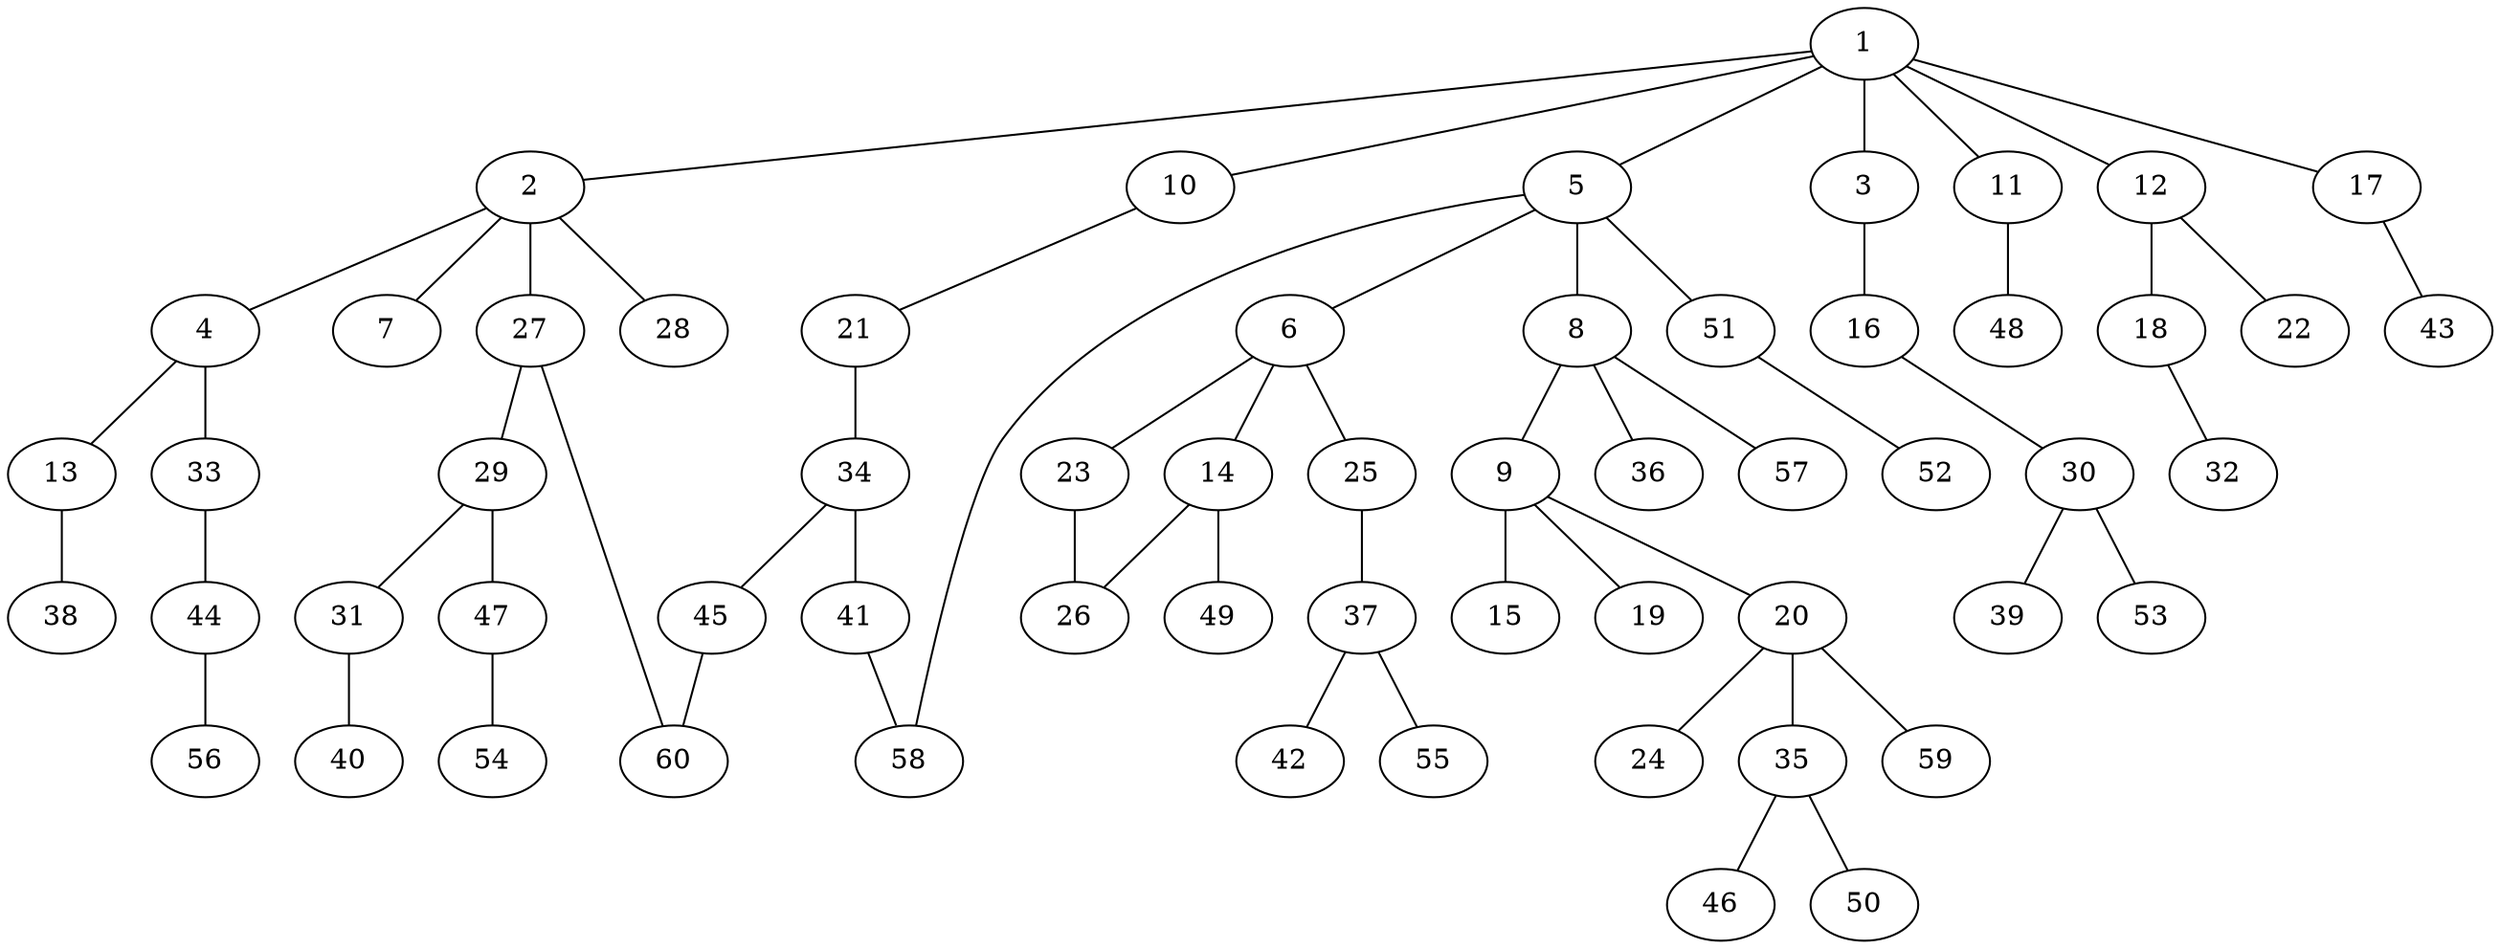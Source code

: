 graph graphname {1--2
1--3
1--5
1--10
1--11
1--12
1--17
2--4
2--7
2--27
2--28
3--16
4--13
4--33
5--6
5--8
5--51
5--58
6--14
6--23
6--25
8--9
8--36
8--57
9--15
9--19
9--20
10--21
11--48
12--18
12--22
13--38
14--26
14--49
16--30
17--43
18--32
20--24
20--35
20--59
21--34
23--26
25--37
27--29
27--60
29--31
29--47
30--39
30--53
31--40
33--44
34--41
34--45
35--46
35--50
37--42
37--55
41--58
44--56
45--60
47--54
51--52
}
